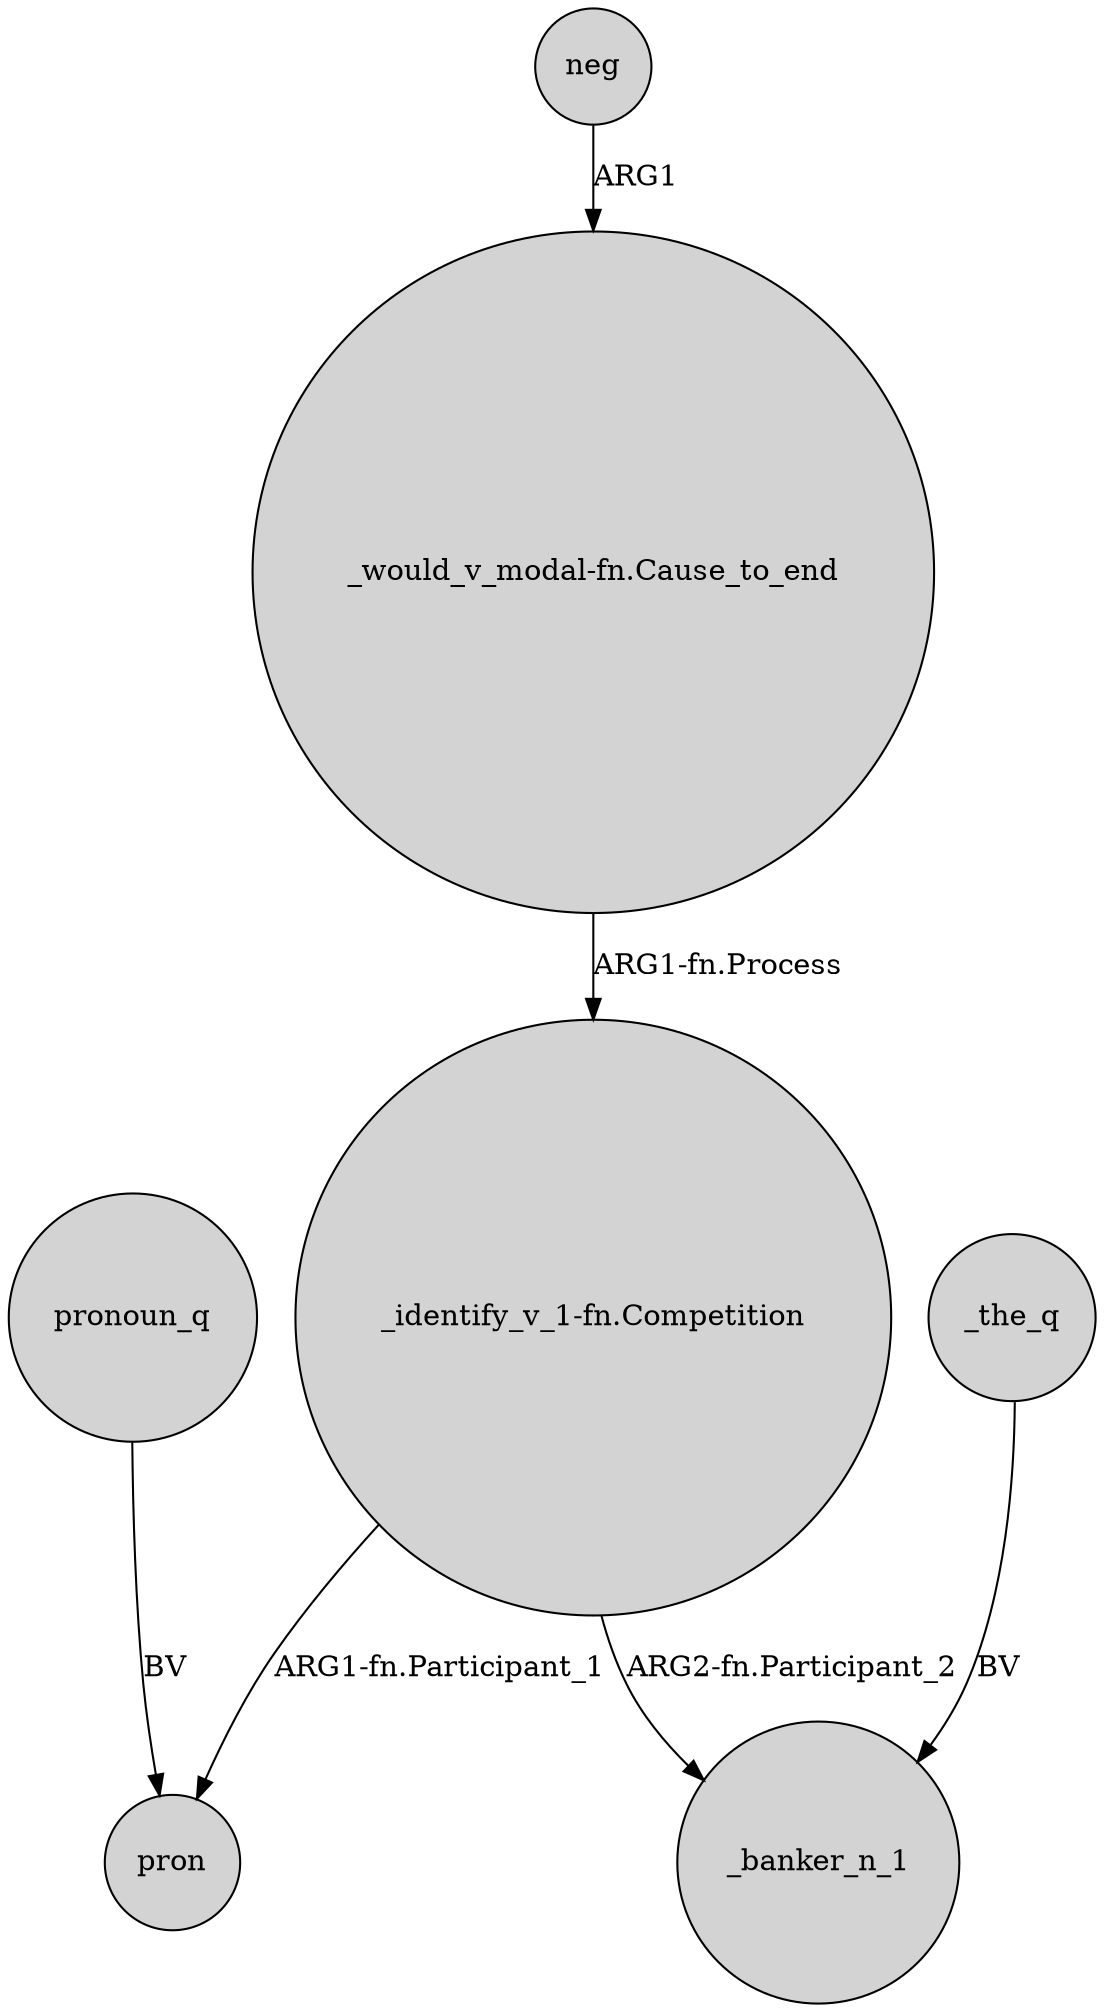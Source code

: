 digraph {
	node [shape=circle style=filled]
	neg -> "_would_v_modal-fn.Cause_to_end" [label=ARG1]
	"_would_v_modal-fn.Cause_to_end" -> "_identify_v_1-fn.Competition" [label="ARG1-fn.Process"]
	"_identify_v_1-fn.Competition" -> pron [label="ARG1-fn.Participant_1"]
	"_identify_v_1-fn.Competition" -> _banker_n_1 [label="ARG2-fn.Participant_2"]
	_the_q -> _banker_n_1 [label=BV]
	pronoun_q -> pron [label=BV]
}
